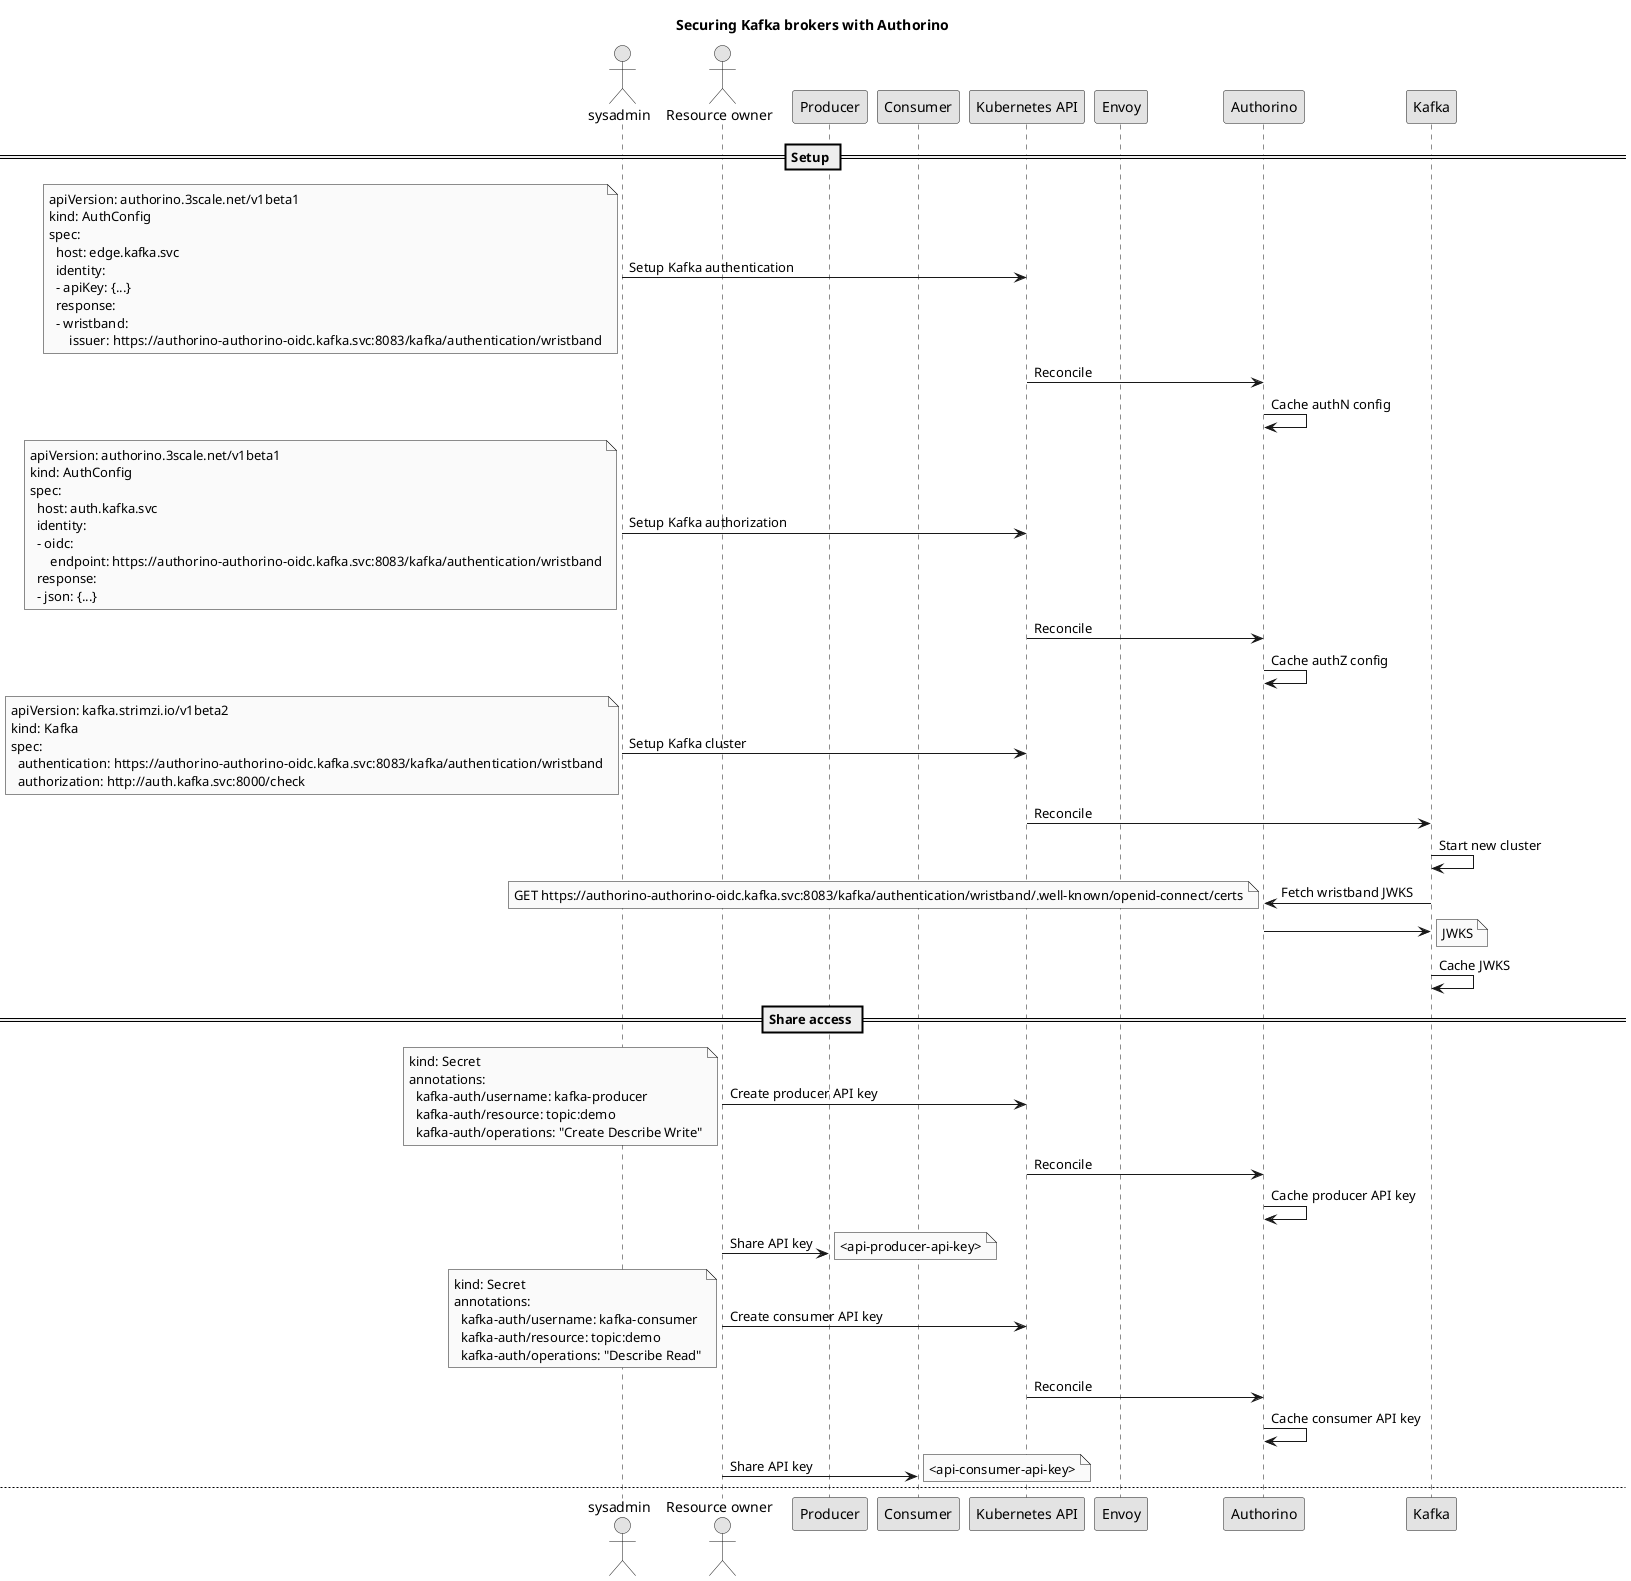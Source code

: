 @startuml
skinparam monochrome true

title Securing Kafka brokers with Authorino

actor sysadmin
actor "Resource owner"
participant Producer
participant Consumer
participant "Kubernetes API"
participant Envoy
participant Authorino
participant Kafka

== Setup ==
sysadmin -> "Kubernetes API" : Setup Kafka authentication
note left: apiVersion: authorino.3scale.net/v1beta1\nkind: AuthConfig\nspec:\n  host: edge.kafka.svc\n  identity:\n  - apiKey: {...}\n  response:\n  - wristband:\n      issuer: https://authorino-authorino-oidc.kafka.svc:8083/kafka/authentication/wristband
"Kubernetes API" -> Authorino : Reconcile
Authorino -> Authorino : Cache authN config
sysadmin -> "Kubernetes API" : Setup Kafka authorization
note left: apiVersion: authorino.3scale.net/v1beta1\nkind: AuthConfig\nspec:\n  host: auth.kafka.svc\n  identity:\n  - oidc:\n      endpoint: https://authorino-authorino-oidc.kafka.svc:8083/kafka/authentication/wristband\n  response:\n  - json: {...}
"Kubernetes API" -> Authorino : Reconcile
Authorino -> Authorino : Cache authZ config
sysadmin -> "Kubernetes API" : Setup Kafka cluster
note left: apiVersion: kafka.strimzi.io/v1beta2\nkind: Kafka\nspec:\n  authentication: https://authorino-authorino-oidc.kafka.svc:8083/kafka/authentication/wristband\n  authorization: http://auth.kafka.svc:8000/check
"Kubernetes API" -> Kafka : Reconcile
Kafka -> Kafka : Start new cluster
Kafka -> Authorino : Fetch wristband JWKS
note left: GET https://authorino-authorino-oidc.kafka.svc:8083/kafka/authentication/wristband/.well-known/openid-connect/certs
Authorino -> Kafka
note right: JWKS
Kafka -> Kafka : Cache JWKS

== Share access ==
"Resource owner" -> "Kubernetes API" : Create producer API key
note left: kind: Secret\nannotations:\n  kafka-auth/username: kafka-producer\n  kafka-auth/resource: topic:demo\n  kafka-auth/operations: "Create Describe Write"
"Kubernetes API" -> Authorino : Reconcile
Authorino -> Authorino : Cache producer API key
"Resource owner" -> Producer : Share API key
note right: <api-producer-api-key>
"Resource owner" -> "Kubernetes API" : Create consumer API key
note left: kind: Secret\nannotations:\n  kafka-auth/username: kafka-consumer\n  kafka-auth/resource: topic:demo\n  kafka-auth/operations: "Describe Read"
"Kubernetes API" -> Authorino : Reconcile
Authorino -> Authorino : Cache consumer API key
"Resource owner" -> Consumer : Share API key
note right: <api-consumer-api-key>

newpage Produce

Producer -> Envoy : Request wristband
note right: GET http://edge.kafka.svc/token\nAuthorization: APIKEY <api-producer-ai-key>
Envoy -> Authorino : Authenticate
Authorino -> Authorino : Validate API key
Authorino -> Envoy : Supply wristband
note left: iss: https://authorino-authorino-oidc.kafka.svc:8083/kafka/authentication/wristband\npreferred_username: kafka-producer\nrsname: topic:demo\nscopes: Create Describe Write
Envoy -> Producer
Producer -> Kafka : Connect
note right: Wristband
Kafka -> Kafka : Verify/validate Wristband
Kafka -> Producer : OK
Producer -> Kafka : Produce message
note right: "Hello"
loop 10s
  Kafka -> Envoy : Request authorization
  note left: POST http://auth.kafka.svc/check\nAuthorization: Bearer <wristband>
  Envoy -> Authorino : Authorize
  Authorino -> Authorino : Verify/Validate wristband
  Authorino -> Envoy : Supply permissions
  note left: [{"rsname":"topic:demo","scopes":"Create Describe Write"}]
  Envoy -> Kafka
  Kafka -> Kafka : Cache permissions
end
Kafka -> Kafka : Check permissions
Kafka -> Kafka : Stream message
note right: "Hello"
Kafka -> Producer : ACK

newpage Consume

Consumer -> Envoy : Request wristband
note right: GET http://edge.kafka.svc/token\nAuthorization: APIKEY <api-consumer-ai-key>
Envoy -> Authorino : Authenticate
Authorino -> Authorino : Validate API key
Authorino -> Envoy : Supply wristband
note left: iss: https://authorino-authorino-oidc.kafka.svc:8083/kafka/authentication/wristband\npreferred_username: kafka-consumer\nrsname: topic:demo\nscopes: Describe Read
Envoy -> Consumer
Consumer -> Kafka : Connect
note right: Wristband
Kafka -> Kafka : Verify/validate Wristband
Kafka -> Consumer : OK
Consumer -> Kafka : Consume message
loop 10s
  Kafka -> Envoy : Request authorization
  note left: POST http://auth.kafka.svc/check\nAuthorization: Bearer <wristband>
  Envoy -> Authorino : Authorize
  Authorino -> Authorino : Verify/validate wristband
  Authorino -> Envoy : Supply permissions
  note left: [{"rsname":"topic:demo","scopes":"Describe Read"}]
  Envoy -> Kafka
  Kafka -> Kafka : Cache permissions
end
Kafka -> Kafka : Check permissions
Kafka -> Consumer : Consumer message
note left: "Hello"
@enduml
